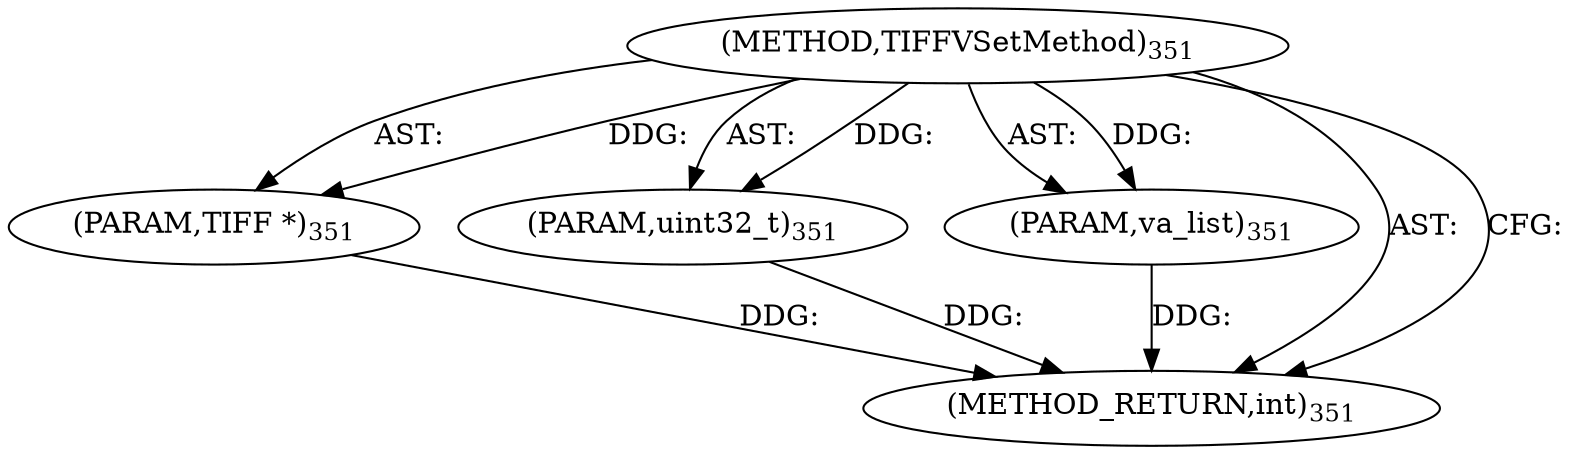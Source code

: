 digraph "TIFFVSetMethod" {  
"8471" [label = <(METHOD,TIFFVSetMethod)<SUB>351</SUB>> ]
"8472" [label = <(PARAM,TIFF *)<SUB>351</SUB>> ]
"8473" [label = <(PARAM,uint32_t)<SUB>351</SUB>> ]
"8474" [label = <(PARAM,va_list)<SUB>351</SUB>> ]
"8475" [label = <(METHOD_RETURN,int)<SUB>351</SUB>> ]
  "8471" -> "8472"  [ label = "AST: "] 
  "8471" -> "8473"  [ label = "AST: "] 
  "8471" -> "8474"  [ label = "AST: "] 
  "8471" -> "8475"  [ label = "AST: "] 
  "8471" -> "8475"  [ label = "CFG: "] 
  "8472" -> "8475"  [ label = "DDG: "] 
  "8473" -> "8475"  [ label = "DDG: "] 
  "8474" -> "8475"  [ label = "DDG: "] 
  "8471" -> "8472"  [ label = "DDG: "] 
  "8471" -> "8473"  [ label = "DDG: "] 
  "8471" -> "8474"  [ label = "DDG: "] 
}
